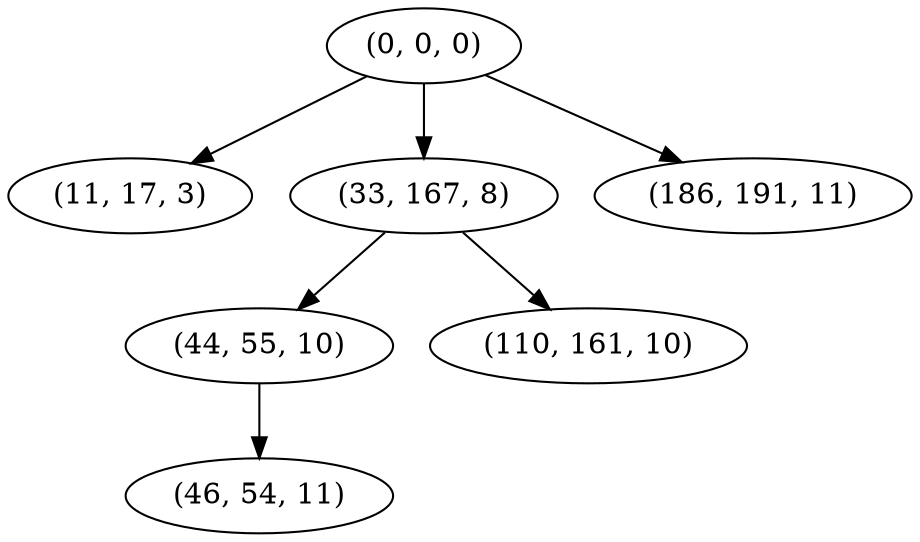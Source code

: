 digraph tree {
    "(0, 0, 0)";
    "(11, 17, 3)";
    "(33, 167, 8)";
    "(44, 55, 10)";
    "(46, 54, 11)";
    "(110, 161, 10)";
    "(186, 191, 11)";
    "(0, 0, 0)" -> "(11, 17, 3)";
    "(0, 0, 0)" -> "(33, 167, 8)";
    "(0, 0, 0)" -> "(186, 191, 11)";
    "(33, 167, 8)" -> "(44, 55, 10)";
    "(33, 167, 8)" -> "(110, 161, 10)";
    "(44, 55, 10)" -> "(46, 54, 11)";
}
